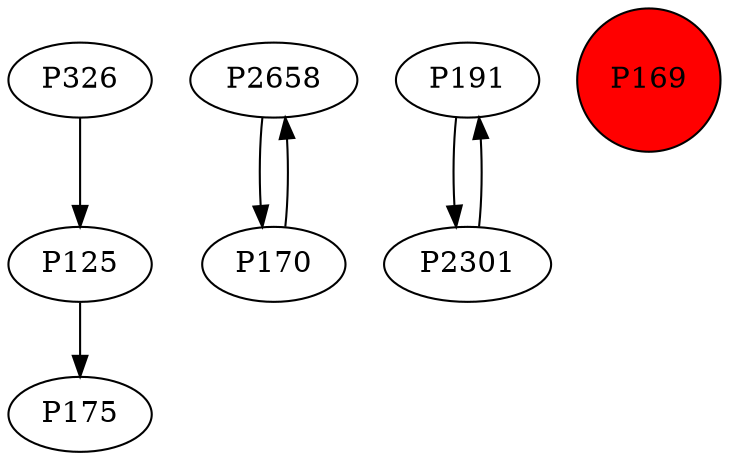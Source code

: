 digraph {
	P326 -> P125
	P125 -> P175
	P2658 -> P170
	P191 -> P2301
	P170 -> P2658
	P2301 -> P191
	P169 [shape=circle]
	P169 [style=filled]
	P169 [fillcolor=red]
}